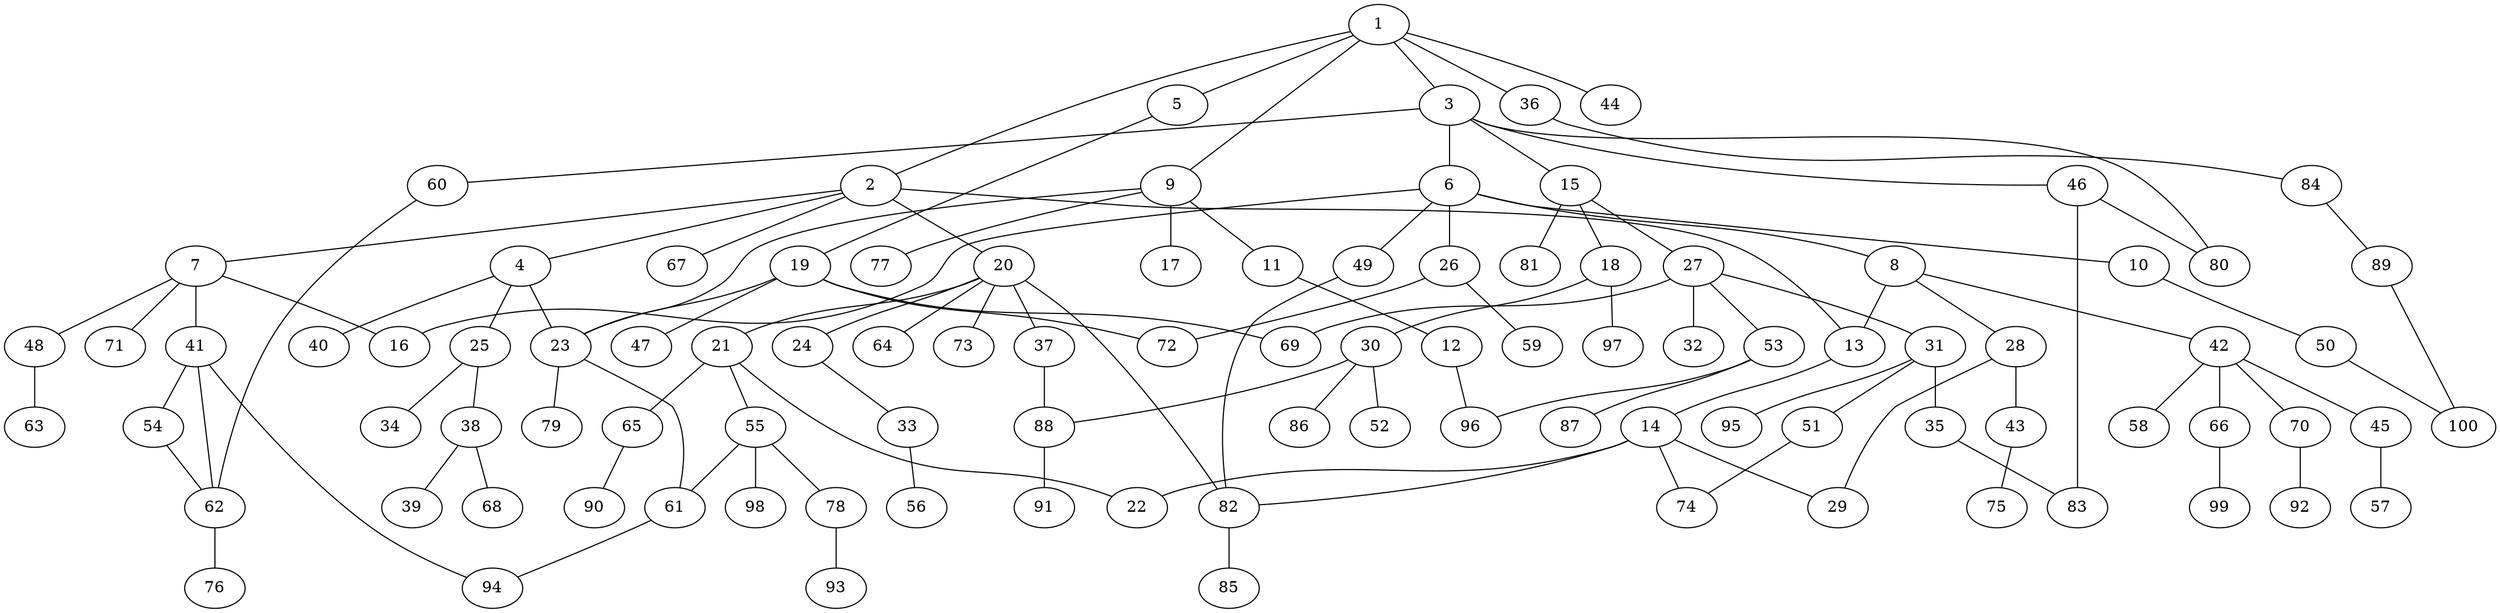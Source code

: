graph graphname {1--2
1--3
1--5
1--9
1--36
1--44
2--4
2--7
2--13
2--20
2--67
3--6
3--15
3--46
3--60
3--80
4--23
4--25
4--40
5--19
6--8
6--10
6--16
6--26
6--49
7--16
7--41
7--48
7--71
8--13
8--28
8--42
9--11
9--17
9--23
9--77
10--50
11--12
12--96
13--14
14--22
14--29
14--74
14--82
15--18
15--27
15--81
18--30
18--97
19--23
19--47
19--69
19--72
20--21
20--24
20--37
20--64
20--73
20--82
21--22
21--55
21--65
23--61
23--79
24--33
25--34
25--38
26--59
26--72
27--31
27--32
27--53
27--69
28--29
28--43
30--52
30--86
30--88
31--35
31--51
31--95
33--56
35--83
36--84
37--88
38--39
38--68
41--54
41--62
41--94
42--45
42--58
42--66
42--70
43--75
45--57
46--80
46--83
48--63
49--82
50--100
51--74
53--87
53--96
54--62
55--61
55--78
55--98
60--62
61--94
62--76
65--90
66--99
70--92
78--93
82--85
84--89
88--91
89--100
}